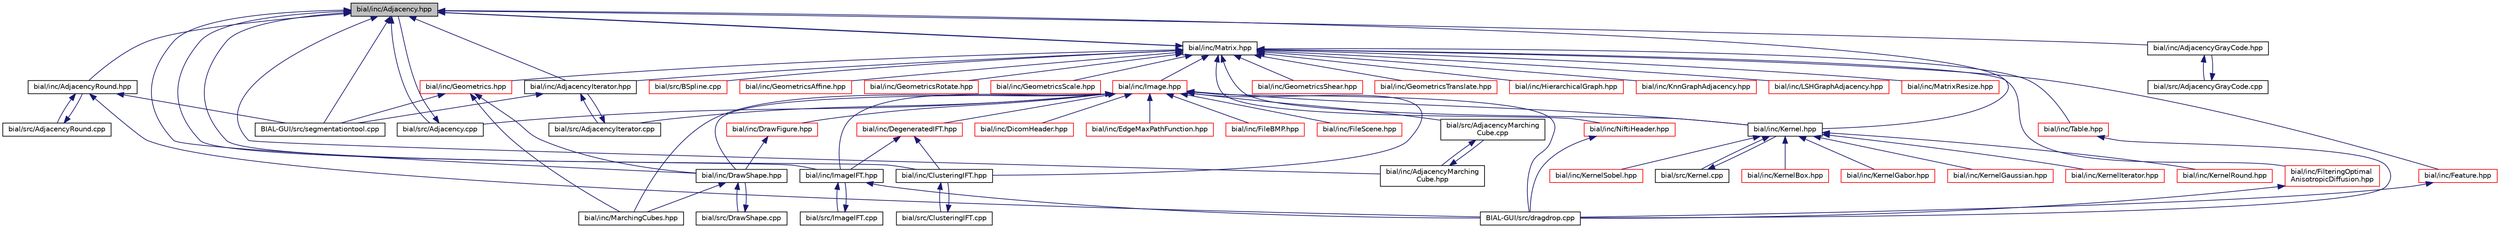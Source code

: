 digraph "bial/inc/Adjacency.hpp"
{
  edge [fontname="Helvetica",fontsize="10",labelfontname="Helvetica",labelfontsize="10"];
  node [fontname="Helvetica",fontsize="10",shape=record];
  Node1 [label="bial/inc/Adjacency.hpp",height=0.2,width=0.4,color="black", fillcolor="grey75", style="filled", fontcolor="black"];
  Node1 -> Node2 [dir="back",color="midnightblue",fontsize="10",style="solid",fontname="Helvetica"];
  Node2 [label="bial/inc/Matrix.hpp",height=0.2,width=0.4,color="black", fillcolor="white", style="filled",URL="$_matrix_8hpp.html"];
  Node2 -> Node1 [dir="back",color="midnightblue",fontsize="10",style="solid",fontname="Helvetica"];
  Node2 -> Node3 [dir="back",color="midnightblue",fontsize="10",style="solid",fontname="Helvetica"];
  Node3 [label="bial/inc/AdjacencyIterator.hpp",height=0.2,width=0.4,color="black", fillcolor="white", style="filled",URL="$_adjacency_iterator_8hpp.html"];
  Node3 -> Node4 [dir="back",color="midnightblue",fontsize="10",style="solid",fontname="Helvetica"];
  Node4 [label="bial/src/AdjacencyIterator.cpp",height=0.2,width=0.4,color="black", fillcolor="white", style="filled",URL="$_adjacency_iterator_8cpp.html"];
  Node4 -> Node3 [dir="back",color="midnightblue",fontsize="10",style="solid",fontname="Helvetica"];
  Node3 -> Node5 [dir="back",color="midnightblue",fontsize="10",style="solid",fontname="Helvetica"];
  Node5 [label="BIAL-GUI/src/segmentationtool.cpp",height=0.2,width=0.4,color="black", fillcolor="white", style="filled",URL="$segmentationtool_8cpp.html"];
  Node2 -> Node6 [dir="back",color="midnightblue",fontsize="10",style="solid",fontname="Helvetica"];
  Node6 [label="bial/inc/Image.hpp",height=0.2,width=0.4,color="red", fillcolor="white", style="filled",URL="$_image_8hpp.html"];
  Node6 -> Node7 [dir="back",color="midnightblue",fontsize="10",style="solid",fontname="Helvetica"];
  Node7 [label="bial/inc/DegeneratedIFT.hpp",height=0.2,width=0.4,color="red", fillcolor="white", style="filled",URL="$_degenerated_i_f_t_8hpp.html"];
  Node7 -> Node8 [dir="back",color="midnightblue",fontsize="10",style="solid",fontname="Helvetica"];
  Node8 [label="bial/inc/ClusteringIFT.hpp",height=0.2,width=0.4,color="black", fillcolor="white", style="filled",URL="$_clustering_i_f_t_8hpp.html"];
  Node8 -> Node9 [dir="back",color="midnightblue",fontsize="10",style="solid",fontname="Helvetica"];
  Node9 [label="bial/src/ClusteringIFT.cpp",height=0.2,width=0.4,color="black", fillcolor="white", style="filled",URL="$_clustering_i_f_t_8cpp.html"];
  Node9 -> Node8 [dir="back",color="midnightblue",fontsize="10",style="solid",fontname="Helvetica"];
  Node7 -> Node10 [dir="back",color="midnightblue",fontsize="10",style="solid",fontname="Helvetica"];
  Node10 [label="bial/inc/ImageIFT.hpp",height=0.2,width=0.4,color="black", fillcolor="white", style="filled",URL="$_image_i_f_t_8hpp.html"];
  Node10 -> Node11 [dir="back",color="midnightblue",fontsize="10",style="solid",fontname="Helvetica"];
  Node11 [label="bial/src/ImageIFT.cpp",height=0.2,width=0.4,color="black", fillcolor="white", style="filled",URL="$_image_i_f_t_8cpp.html"];
  Node11 -> Node10 [dir="back",color="midnightblue",fontsize="10",style="solid",fontname="Helvetica"];
  Node10 -> Node12 [dir="back",color="midnightblue",fontsize="10",style="solid",fontname="Helvetica"];
  Node12 [label="BIAL-GUI/src/dragdrop.cpp",height=0.2,width=0.4,color="black", fillcolor="white", style="filled",URL="$dragdrop_8cpp.html"];
  Node6 -> Node8 [dir="back",color="midnightblue",fontsize="10",style="solid",fontname="Helvetica"];
  Node6 -> Node13 [dir="back",color="midnightblue",fontsize="10",style="solid",fontname="Helvetica"];
  Node13 [label="bial/inc/DicomHeader.hpp",height=0.2,width=0.4,color="red", fillcolor="white", style="filled",URL="$_dicom_header_8hpp.html",tooltip="Content: Dicom header reader   Description: Reads Dicom file and header containts. Based on Fabio Kawaoka Takase implementation.   Future add-on&#39;s: - Translate all comments to English. Reformat code to Bial standard. "];
  Node6 -> Node14 [dir="back",color="midnightblue",fontsize="10",style="solid",fontname="Helvetica"];
  Node14 [label="bial/inc/DrawFigure.hpp",height=0.2,width=0.4,color="red", fillcolor="white", style="filled",URL="$_draw_figure_8hpp.html"];
  Node14 -> Node15 [dir="back",color="midnightblue",fontsize="10",style="solid",fontname="Helvetica"];
  Node15 [label="bial/inc/DrawShape.hpp",height=0.2,width=0.4,color="black", fillcolor="white", style="filled",URL="$_draw_shape_8hpp.html"];
  Node15 -> Node16 [dir="back",color="midnightblue",fontsize="10",style="solid",fontname="Helvetica"];
  Node16 [label="bial/inc/MarchingCubes.hpp",height=0.2,width=0.4,color="black", fillcolor="white", style="filled",URL="$_marching_cubes_8hpp.html",tooltip="Content: Marching Cubes Algorithm   Description: Algorithm proposed by Lorensen and Cline to extract ..."];
  Node15 -> Node17 [dir="back",color="midnightblue",fontsize="10",style="solid",fontname="Helvetica"];
  Node17 [label="bial/src/DrawShape.cpp",height=0.2,width=0.4,color="black", fillcolor="white", style="filled",URL="$_draw_shape_8cpp.html"];
  Node17 -> Node15 [dir="back",color="midnightblue",fontsize="10",style="solid",fontname="Helvetica"];
  Node6 -> Node15 [dir="back",color="midnightblue",fontsize="10",style="solid",fontname="Helvetica"];
  Node6 -> Node18 [dir="back",color="midnightblue",fontsize="10",style="solid",fontname="Helvetica"];
  Node18 [label="bial/inc/EdgeMaxPathFunction.hpp",height=0.2,width=0.4,color="red", fillcolor="white", style="filled",URL="$_edge_max_path_function_8hpp.html"];
  Node6 -> Node19 [dir="back",color="midnightblue",fontsize="10",style="solid",fontname="Helvetica"];
  Node19 [label="bial/inc/FileBMP.hpp",height=0.2,width=0.4,color="red", fillcolor="white", style="filled",URL="$_file_b_m_p_8hpp.html"];
  Node6 -> Node20 [dir="back",color="midnightblue",fontsize="10",style="solid",fontname="Helvetica"];
  Node20 [label="bial/inc/FileScene.hpp",height=0.2,width=0.4,color="red", fillcolor="white", style="filled",URL="$_file_scene_8hpp.html"];
  Node6 -> Node10 [dir="back",color="midnightblue",fontsize="10",style="solid",fontname="Helvetica"];
  Node6 -> Node21 [dir="back",color="midnightblue",fontsize="10",style="solid",fontname="Helvetica"];
  Node21 [label="bial/inc/Kernel.hpp",height=0.2,width=0.4,color="black", fillcolor="white", style="filled",URL="$_kernel_8hpp.html"];
  Node21 -> Node22 [dir="back",color="midnightblue",fontsize="10",style="solid",fontname="Helvetica"];
  Node22 [label="bial/inc/KernelBox.hpp",height=0.2,width=0.4,color="red", fillcolor="white", style="filled",URL="$_kernel_box_8hpp.html"];
  Node21 -> Node23 [dir="back",color="midnightblue",fontsize="10",style="solid",fontname="Helvetica"];
  Node23 [label="bial/inc/KernelGabor.hpp",height=0.2,width=0.4,color="red", fillcolor="white", style="filled",URL="$_kernel_gabor_8hpp.html"];
  Node21 -> Node24 [dir="back",color="midnightblue",fontsize="10",style="solid",fontname="Helvetica"];
  Node24 [label="bial/inc/KernelGaussian.hpp",height=0.2,width=0.4,color="red", fillcolor="white", style="filled",URL="$_kernel_gaussian_8hpp.html"];
  Node21 -> Node25 [dir="back",color="midnightblue",fontsize="10",style="solid",fontname="Helvetica"];
  Node25 [label="bial/inc/KernelIterator.hpp",height=0.2,width=0.4,color="red", fillcolor="white", style="filled",URL="$_kernel_iterator_8hpp.html"];
  Node21 -> Node26 [dir="back",color="midnightblue",fontsize="10",style="solid",fontname="Helvetica"];
  Node26 [label="bial/inc/KernelRound.hpp",height=0.2,width=0.4,color="red", fillcolor="white", style="filled",URL="$_kernel_round_8hpp.html"];
  Node21 -> Node27 [dir="back",color="midnightblue",fontsize="10",style="solid",fontname="Helvetica"];
  Node27 [label="bial/inc/KernelSobel.hpp",height=0.2,width=0.4,color="red", fillcolor="white", style="filled",URL="$_kernel_sobel_8hpp.html"];
  Node21 -> Node28 [dir="back",color="midnightblue",fontsize="10",style="solid",fontname="Helvetica"];
  Node28 [label="bial/src/Kernel.cpp",height=0.2,width=0.4,color="black", fillcolor="white", style="filled",URL="$_kernel_8cpp.html"];
  Node28 -> Node21 [dir="back",color="midnightblue",fontsize="10",style="solid",fontname="Helvetica"];
  Node6 -> Node16 [dir="back",color="midnightblue",fontsize="10",style="solid",fontname="Helvetica"];
  Node6 -> Node29 [dir="back",color="midnightblue",fontsize="10",style="solid",fontname="Helvetica"];
  Node29 [label="bial/src/Adjacency.cpp",height=0.2,width=0.4,color="black", fillcolor="white", style="filled",URL="$_adjacency_8cpp.html"];
  Node29 -> Node1 [dir="back",color="midnightblue",fontsize="10",style="solid",fontname="Helvetica"];
  Node6 -> Node4 [dir="back",color="midnightblue",fontsize="10",style="solid",fontname="Helvetica"];
  Node6 -> Node30 [dir="back",color="midnightblue",fontsize="10",style="solid",fontname="Helvetica"];
  Node30 [label="bial/src/AdjacencyMarching\lCube.cpp",height=0.2,width=0.4,color="black", fillcolor="white", style="filled",URL="$_adjacency_marching_cube_8cpp.html"];
  Node30 -> Node31 [dir="back",color="midnightblue",fontsize="10",style="solid",fontname="Helvetica"];
  Node31 [label="bial/inc/AdjacencyMarching\lCube.hpp",height=0.2,width=0.4,color="black", fillcolor="white", style="filled",URL="$_adjacency_marching_cube_8hpp.html"];
  Node31 -> Node30 [dir="back",color="midnightblue",fontsize="10",style="solid",fontname="Helvetica"];
  Node6 -> Node12 [dir="back",color="midnightblue",fontsize="10",style="solid",fontname="Helvetica"];
  Node2 -> Node32 [dir="back",color="midnightblue",fontsize="10",style="solid",fontname="Helvetica"];
  Node32 [label="bial/inc/Feature.hpp",height=0.2,width=0.4,color="red", fillcolor="white", style="filled",URL="$_feature_8hpp.html"];
  Node32 -> Node12 [dir="back",color="midnightblue",fontsize="10",style="solid",fontname="Helvetica"];
  Node2 -> Node33 [dir="back",color="midnightblue",fontsize="10",style="solid",fontname="Helvetica"];
  Node33 [label="bial/inc/Geometrics.hpp",height=0.2,width=0.4,color="red", fillcolor="white", style="filled",URL="$_geometrics_8hpp.html"];
  Node33 -> Node15 [dir="back",color="midnightblue",fontsize="10",style="solid",fontname="Helvetica"];
  Node33 -> Node16 [dir="back",color="midnightblue",fontsize="10",style="solid",fontname="Helvetica"];
  Node33 -> Node5 [dir="back",color="midnightblue",fontsize="10",style="solid",fontname="Helvetica"];
  Node2 -> Node34 [dir="back",color="midnightblue",fontsize="10",style="solid",fontname="Helvetica"];
  Node34 [label="bial/inc/NiftiHeader.hpp",height=0.2,width=0.4,color="red", fillcolor="white", style="filled",URL="$_nifti_header_8hpp.html",tooltip="Content: NiftiHeader class   Description: Magnetic Resonance Image class.   Future add-on&#39;s: Complete..."];
  Node34 -> Node12 [dir="back",color="midnightblue",fontsize="10",style="solid",fontname="Helvetica"];
  Node2 -> Node35 [dir="back",color="midnightblue",fontsize="10",style="solid",fontname="Helvetica"];
  Node35 [label="bial/inc/FilteringOptimal\lAnisotropicDiffusion.hpp",height=0.2,width=0.4,color="red", fillcolor="white", style="filled",URL="$_filtering_optimal_anisotropic_diffusion_8hpp.html"];
  Node35 -> Node12 [dir="back",color="midnightblue",fontsize="10",style="solid",fontname="Helvetica"];
  Node2 -> Node36 [dir="back",color="midnightblue",fontsize="10",style="solid",fontname="Helvetica"];
  Node36 [label="bial/inc/GeometricsAffine.hpp",height=0.2,width=0.4,color="red", fillcolor="white", style="filled",URL="$_geometrics_affine_8hpp.html"];
  Node2 -> Node37 [dir="back",color="midnightblue",fontsize="10",style="solid",fontname="Helvetica"];
  Node37 [label="bial/inc/GeometricsRotate.hpp",height=0.2,width=0.4,color="red", fillcolor="white", style="filled",URL="$_geometrics_rotate_8hpp.html"];
  Node2 -> Node38 [dir="back",color="midnightblue",fontsize="10",style="solid",fontname="Helvetica"];
  Node38 [label="bial/inc/GeometricsScale.hpp",height=0.2,width=0.4,color="red", fillcolor="white", style="filled",URL="$_geometrics_scale_8hpp.html"];
  Node2 -> Node39 [dir="back",color="midnightblue",fontsize="10",style="solid",fontname="Helvetica"];
  Node39 [label="bial/inc/GeometricsShear.hpp",height=0.2,width=0.4,color="red", fillcolor="white", style="filled",URL="$_geometrics_shear_8hpp.html"];
  Node2 -> Node40 [dir="back",color="midnightblue",fontsize="10",style="solid",fontname="Helvetica"];
  Node40 [label="bial/inc/GeometricsTranslate.hpp",height=0.2,width=0.4,color="red", fillcolor="white", style="filled",URL="$_geometrics_translate_8hpp.html"];
  Node2 -> Node41 [dir="back",color="midnightblue",fontsize="10",style="solid",fontname="Helvetica"];
  Node41 [label="bial/inc/HierarchicalGraph.hpp",height=0.2,width=0.4,color="red", fillcolor="white", style="filled",URL="$_hierarchical_graph_8hpp.html"];
  Node2 -> Node21 [dir="back",color="midnightblue",fontsize="10",style="solid",fontname="Helvetica"];
  Node2 -> Node42 [dir="back",color="midnightblue",fontsize="10",style="solid",fontname="Helvetica"];
  Node42 [label="bial/inc/KnnGraphAdjacency.hpp",height=0.2,width=0.4,color="red", fillcolor="white", style="filled",URL="$_knn_graph_adjacency_8hpp.html"];
  Node2 -> Node43 [dir="back",color="midnightblue",fontsize="10",style="solid",fontname="Helvetica"];
  Node43 [label="bial/inc/LSHGraphAdjacency.hpp",height=0.2,width=0.4,color="red", fillcolor="white", style="filled",URL="$_l_s_h_graph_adjacency_8hpp.html"];
  Node2 -> Node44 [dir="back",color="midnightblue",fontsize="10",style="solid",fontname="Helvetica"];
  Node44 [label="bial/inc/MatrixResize.hpp",height=0.2,width=0.4,color="red", fillcolor="white", style="filled",URL="$_matrix_resize_8hpp.html"];
  Node2 -> Node45 [dir="back",color="midnightblue",fontsize="10",style="solid",fontname="Helvetica"];
  Node45 [label="bial/inc/Table.hpp",height=0.2,width=0.4,color="red", fillcolor="white", style="filled",URL="$_table_8hpp.html"];
  Node45 -> Node12 [dir="back",color="midnightblue",fontsize="10",style="solid",fontname="Helvetica"];
  Node2 -> Node46 [dir="back",color="midnightblue",fontsize="10",style="solid",fontname="Helvetica"];
  Node46 [label="bial/src/BSpline.cpp",height=0.2,width=0.4,color="red", fillcolor="white", style="filled",URL="$_b_spline_8cpp.html"];
  Node1 -> Node47 [dir="back",color="midnightblue",fontsize="10",style="solid",fontname="Helvetica"];
  Node47 [label="bial/inc/AdjacencyGrayCode.hpp",height=0.2,width=0.4,color="black", fillcolor="white", style="filled",URL="$_adjacency_gray_code_8hpp.html"];
  Node47 -> Node48 [dir="back",color="midnightblue",fontsize="10",style="solid",fontname="Helvetica"];
  Node48 [label="bial/src/AdjacencyGrayCode.cpp",height=0.2,width=0.4,color="black", fillcolor="white", style="filled",URL="$_adjacency_gray_code_8cpp.html"];
  Node48 -> Node47 [dir="back",color="midnightblue",fontsize="10",style="solid",fontname="Helvetica"];
  Node1 -> Node3 [dir="back",color="midnightblue",fontsize="10",style="solid",fontname="Helvetica"];
  Node1 -> Node31 [dir="back",color="midnightblue",fontsize="10",style="solid",fontname="Helvetica"];
  Node1 -> Node49 [dir="back",color="midnightblue",fontsize="10",style="solid",fontname="Helvetica"];
  Node49 [label="bial/inc/AdjacencyRound.hpp",height=0.2,width=0.4,color="black", fillcolor="white", style="filled",URL="$_adjacency_round_8hpp.html"];
  Node49 -> Node50 [dir="back",color="midnightblue",fontsize="10",style="solid",fontname="Helvetica"];
  Node50 [label="bial/src/AdjacencyRound.cpp",height=0.2,width=0.4,color="black", fillcolor="white", style="filled",URL="$_adjacency_round_8cpp.html"];
  Node50 -> Node49 [dir="back",color="midnightblue",fontsize="10",style="solid",fontname="Helvetica"];
  Node49 -> Node12 [dir="back",color="midnightblue",fontsize="10",style="solid",fontname="Helvetica"];
  Node49 -> Node5 [dir="back",color="midnightblue",fontsize="10",style="solid",fontname="Helvetica"];
  Node1 -> Node8 [dir="back",color="midnightblue",fontsize="10",style="solid",fontname="Helvetica"];
  Node1 -> Node15 [dir="back",color="midnightblue",fontsize="10",style="solid",fontname="Helvetica"];
  Node1 -> Node10 [dir="back",color="midnightblue",fontsize="10",style="solid",fontname="Helvetica"];
  Node1 -> Node21 [dir="back",color="midnightblue",fontsize="10",style="solid",fontname="Helvetica"];
  Node1 -> Node29 [dir="back",color="midnightblue",fontsize="10",style="solid",fontname="Helvetica"];
  Node1 -> Node5 [dir="back",color="midnightblue",fontsize="10",style="solid",fontname="Helvetica"];
}
